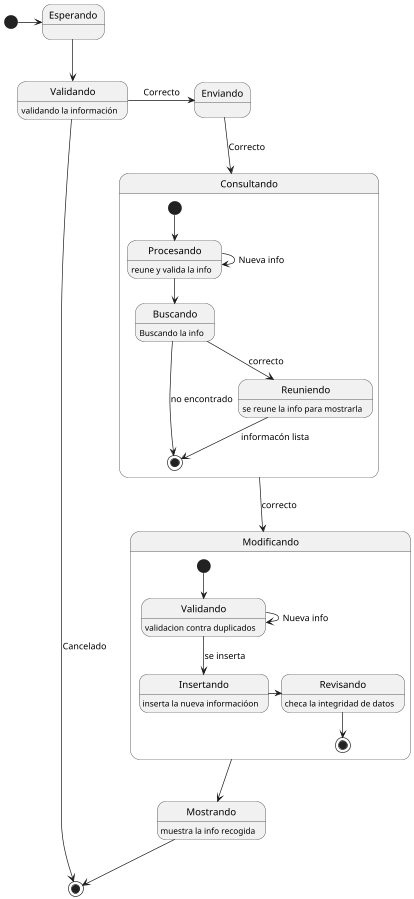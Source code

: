 @startuml
scale 600 width
scale 900 height

[*] -> Esperando
Esperando --> Validando
Validando : validando la información
Validando -> Enviando : Correcto
Enviando --> Consultando : Correcto
Validando --> [*] : Cancelado
state Consultando {
  state "Procesando" as long1
  long1 : reune y valida la info
  [*] --> long1
  long1 --> long1 : Nueva info
  long1 --> Buscando
  Buscando : Buscando la info
  Buscando -> [*] : no encontrado
  Buscando --> Reuniendo : correcto
  Reuniendo : se reune la info para mostrarla
  Reuniendo -->[*] : informacón lista
}

Consultando --> Modificando :correcto
state Modificando {
  state "Validando" as long2
  long2 : validacion contra duplicados
  [*] --> long2
  long2 --> long2 : Nueva info
  long2 --> Insertando : se inserta
  Insertando : inserta la nueva informacióon
  Insertando -> Revisando
  Revisando : checa la integridad de datos
  Revisando --> [*]


}

Modificando --> Mostrando
Mostrando : muestra la info recogida
Mostrando  -->  [*]



@enduml